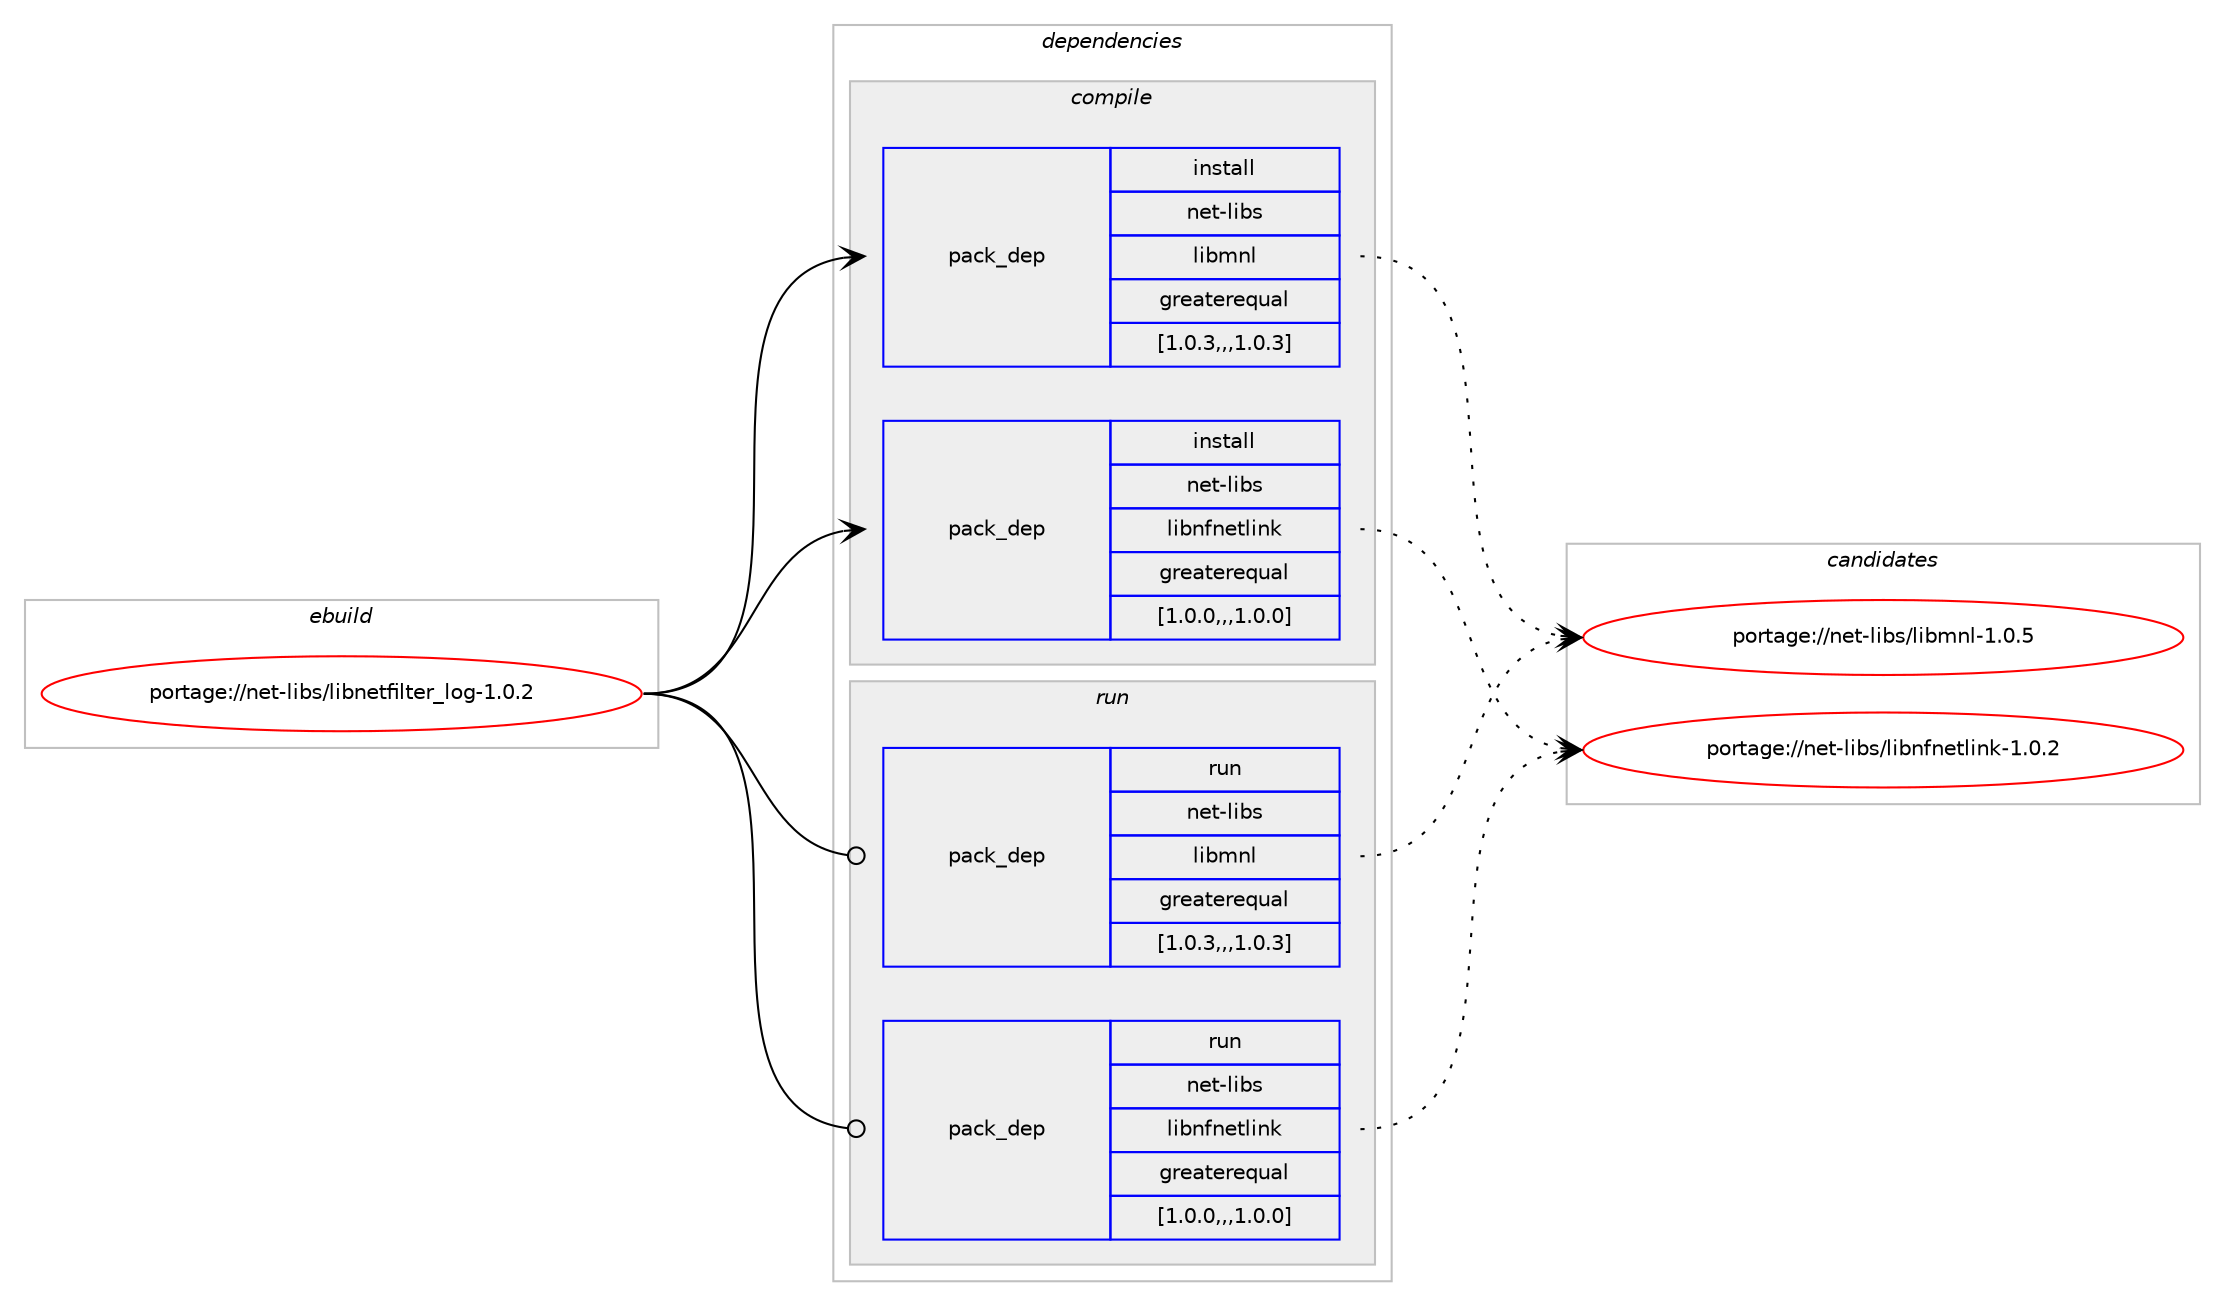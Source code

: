 digraph prolog {

# *************
# Graph options
# *************

newrank=true;
concentrate=true;
compound=true;
graph [rankdir=LR,fontname=Helvetica,fontsize=10,ranksep=1.5];#, ranksep=2.5, nodesep=0.2];
edge  [arrowhead=vee];
node  [fontname=Helvetica,fontsize=10];

# **********
# The ebuild
# **********

subgraph cluster_leftcol {
color=gray;
label=<<i>ebuild</i>>;
id [label="portage://net-libs/libnetfilter_log-1.0.2", color=red, width=4, href="../net-libs/libnetfilter_log-1.0.2.svg"];
}

# ****************
# The dependencies
# ****************

subgraph cluster_midcol {
color=gray;
label=<<i>dependencies</i>>;
subgraph cluster_compile {
fillcolor="#eeeeee";
style=filled;
label=<<i>compile</i>>;
subgraph pack4438 {
dependency7234 [label=<<TABLE BORDER="0" CELLBORDER="1" CELLSPACING="0" CELLPADDING="4" WIDTH="220"><TR><TD ROWSPAN="6" CELLPADDING="30">pack_dep</TD></TR><TR><TD WIDTH="110">install</TD></TR><TR><TD>net-libs</TD></TR><TR><TD>libmnl</TD></TR><TR><TD>greaterequal</TD></TR><TR><TD>[1.0.3,,,1.0.3]</TD></TR></TABLE>>, shape=none, color=blue];
}
id:e -> dependency7234:w [weight=20,style="solid",arrowhead="vee"];
subgraph pack4439 {
dependency7235 [label=<<TABLE BORDER="0" CELLBORDER="1" CELLSPACING="0" CELLPADDING="4" WIDTH="220"><TR><TD ROWSPAN="6" CELLPADDING="30">pack_dep</TD></TR><TR><TD WIDTH="110">install</TD></TR><TR><TD>net-libs</TD></TR><TR><TD>libnfnetlink</TD></TR><TR><TD>greaterequal</TD></TR><TR><TD>[1.0.0,,,1.0.0]</TD></TR></TABLE>>, shape=none, color=blue];
}
id:e -> dependency7235:w [weight=20,style="solid",arrowhead="vee"];
}
subgraph cluster_compileandrun {
fillcolor="#eeeeee";
style=filled;
label=<<i>compile and run</i>>;
}
subgraph cluster_run {
fillcolor="#eeeeee";
style=filled;
label=<<i>run</i>>;
subgraph pack4440 {
dependency7236 [label=<<TABLE BORDER="0" CELLBORDER="1" CELLSPACING="0" CELLPADDING="4" WIDTH="220"><TR><TD ROWSPAN="6" CELLPADDING="30">pack_dep</TD></TR><TR><TD WIDTH="110">run</TD></TR><TR><TD>net-libs</TD></TR><TR><TD>libmnl</TD></TR><TR><TD>greaterequal</TD></TR><TR><TD>[1.0.3,,,1.0.3]</TD></TR></TABLE>>, shape=none, color=blue];
}
id:e -> dependency7236:w [weight=20,style="solid",arrowhead="odot"];
subgraph pack4441 {
dependency7237 [label=<<TABLE BORDER="0" CELLBORDER="1" CELLSPACING="0" CELLPADDING="4" WIDTH="220"><TR><TD ROWSPAN="6" CELLPADDING="30">pack_dep</TD></TR><TR><TD WIDTH="110">run</TD></TR><TR><TD>net-libs</TD></TR><TR><TD>libnfnetlink</TD></TR><TR><TD>greaterequal</TD></TR><TR><TD>[1.0.0,,,1.0.0]</TD></TR></TABLE>>, shape=none, color=blue];
}
id:e -> dependency7237:w [weight=20,style="solid",arrowhead="odot"];
}
}

# **************
# The candidates
# **************

subgraph cluster_choices {
rank=same;
color=gray;
label=<<i>candidates</i>>;

subgraph choice4438 {
color=black;
nodesep=1;
choice11010111645108105981154710810598109110108454946484653 [label="portage://net-libs/libmnl-1.0.5", color=red, width=4,href="../net-libs/libmnl-1.0.5.svg"];
dependency7234:e -> choice11010111645108105981154710810598109110108454946484653:w [style=dotted,weight="100"];
}
subgraph choice4439 {
color=black;
nodesep=1;
choice11010111645108105981154710810598110102110101116108105110107454946484650 [label="portage://net-libs/libnfnetlink-1.0.2", color=red, width=4,href="../net-libs/libnfnetlink-1.0.2.svg"];
dependency7235:e -> choice11010111645108105981154710810598110102110101116108105110107454946484650:w [style=dotted,weight="100"];
}
subgraph choice4440 {
color=black;
nodesep=1;
choice11010111645108105981154710810598109110108454946484653 [label="portage://net-libs/libmnl-1.0.5", color=red, width=4,href="../net-libs/libmnl-1.0.5.svg"];
dependency7236:e -> choice11010111645108105981154710810598109110108454946484653:w [style=dotted,weight="100"];
}
subgraph choice4441 {
color=black;
nodesep=1;
choice11010111645108105981154710810598110102110101116108105110107454946484650 [label="portage://net-libs/libnfnetlink-1.0.2", color=red, width=4,href="../net-libs/libnfnetlink-1.0.2.svg"];
dependency7237:e -> choice11010111645108105981154710810598110102110101116108105110107454946484650:w [style=dotted,weight="100"];
}
}

}
